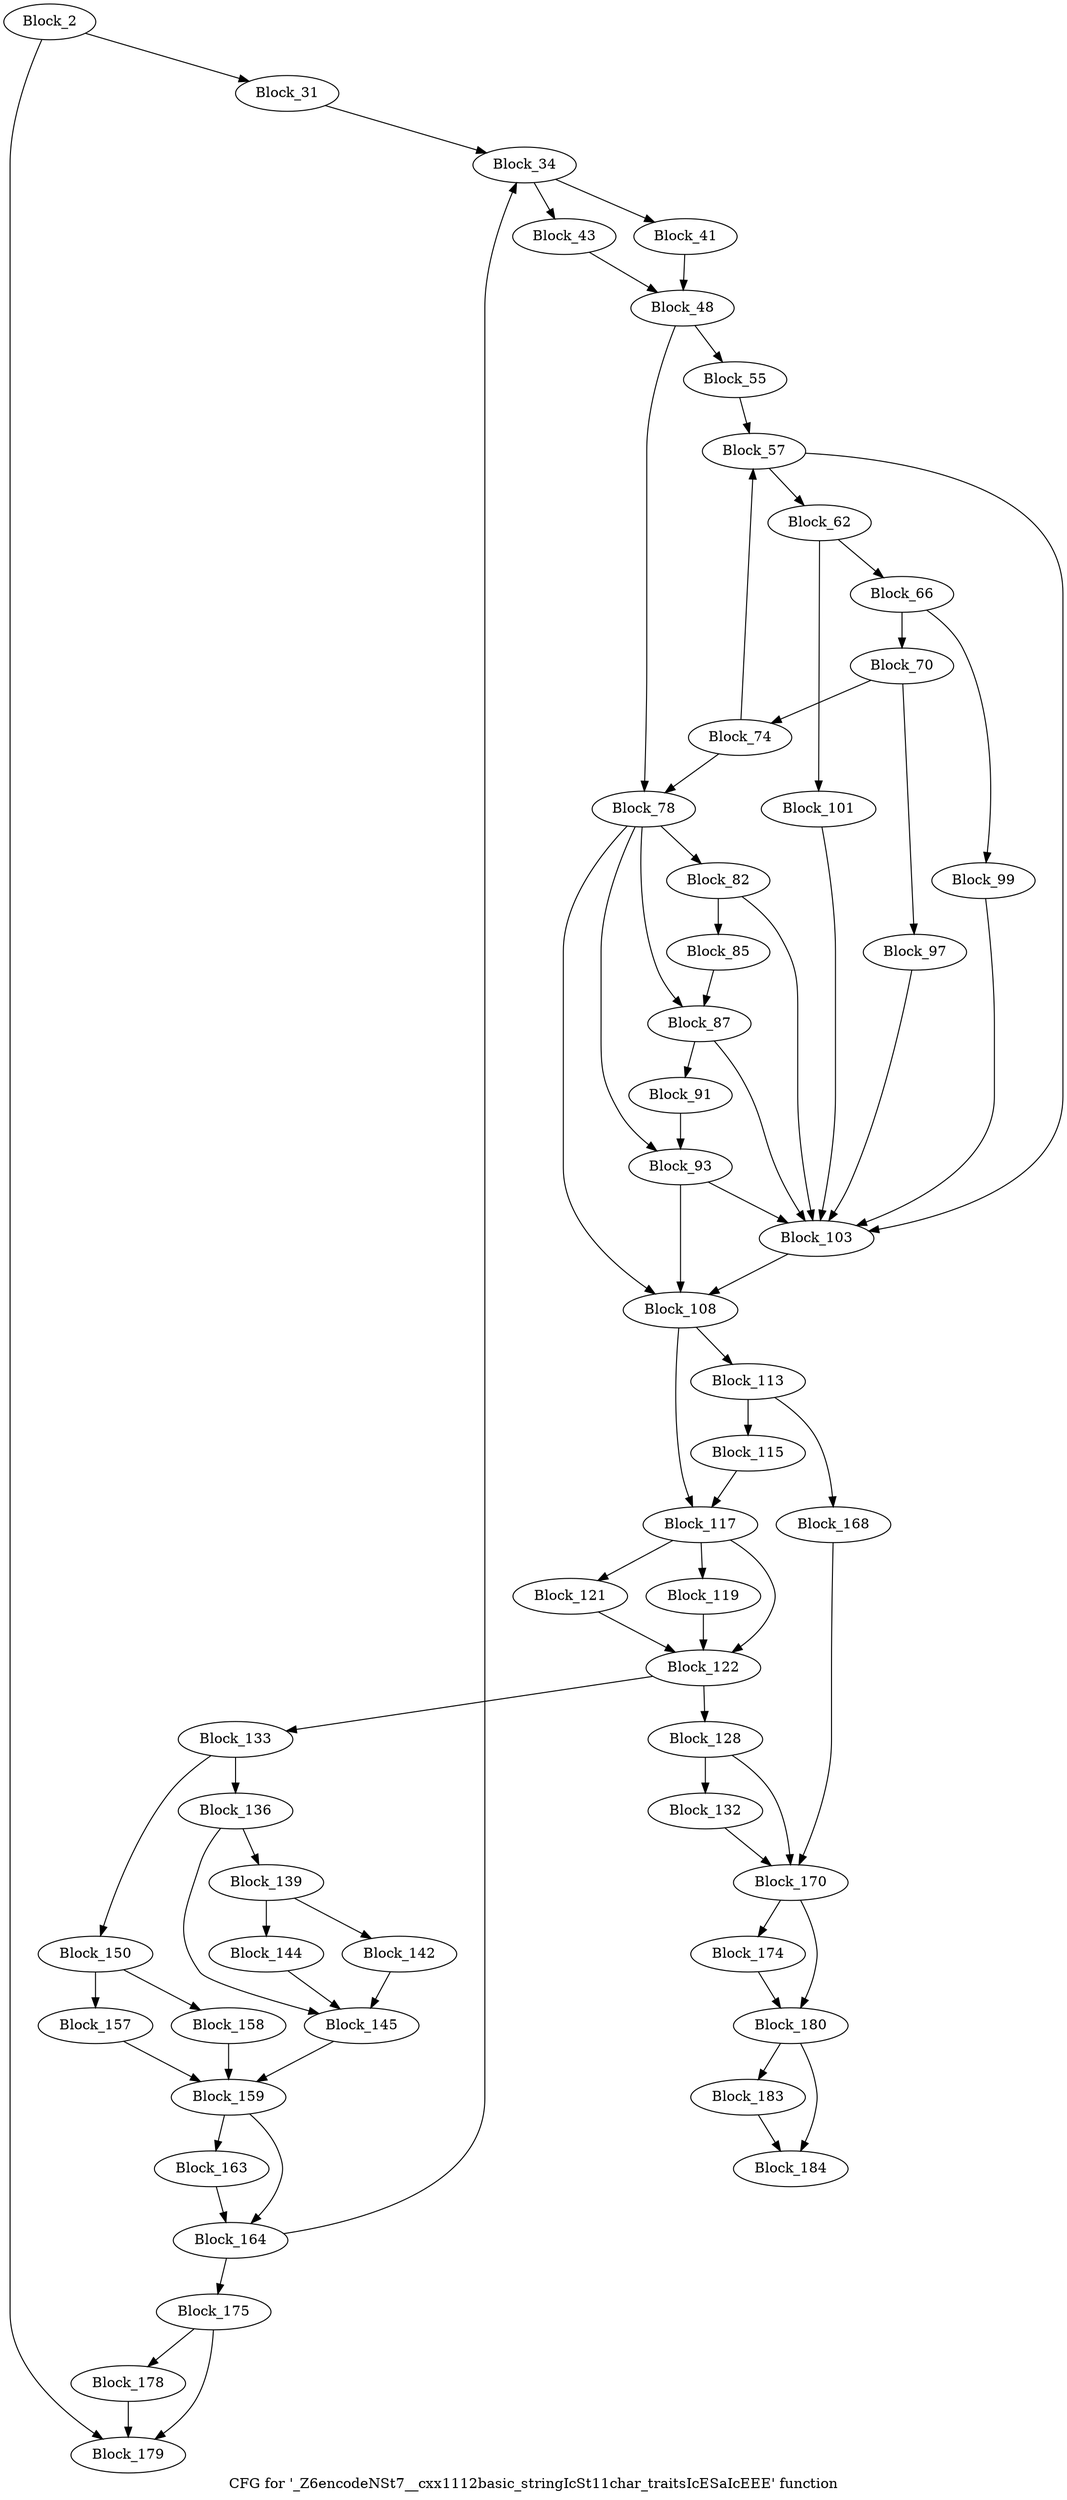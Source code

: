 digraph "CFG for '_Z6encodeNSt7__cxx1112basic_stringIcSt11char_traitsIcESaIcEEE' function" {
	label="CFG for '_Z6encodeNSt7__cxx1112basic_stringIcSt11char_traitsIcESaIcEEE' function";

	block_2 [label="Block_2"];
	block_2:s0 -> block_179;
	block_2:s1 -> block_31;
	block_31 [label="Block_31"];
	block_31 -> block_34;
	block_34 [label="Block_34"];
	block_34:s0 -> block_41;
	block_34:s1 -> block_43;
	block_41 [label="Block_41"];
	block_41 -> block_48;
	block_43 [label="Block_43"];
	block_43 -> block_48;
	block_48 [label="Block_48"];
	block_48:s0 -> block_55;
	block_48:s1 -> block_78;
	block_55 [label="Block_55"];
	block_55 -> block_57;
	block_57 [label="Block_57"];
	block_57:s0 -> block_103;
	block_57:s1 -> block_62;
	block_62 [label="Block_62"];
	block_62:s0 -> block_101;
	block_62:s1 -> block_66;
	block_66 [label="Block_66"];
	block_66:s0 -> block_99;
	block_66:s1 -> block_70;
	block_70 [label="Block_70"];
	block_70:s0 -> block_97;
	block_70:s1 -> block_74;
	block_74 [label="Block_74"];
	block_74:s0 -> block_57;
	block_74:s1 -> block_78;
	block_78 [label="Block_78"];
	block_78:s0 -> block_108;
	block_78:s1 -> block_82;
	block_78:s2 -> block_87;
	block_78:s3 -> block_93;
	block_82 [label="Block_82"];
	block_82:s0 -> block_103;
	block_82:s1 -> block_85;
	block_85 [label="Block_85"];
	block_85 -> block_87;
	block_87 [label="Block_87"];
	block_87:s0 -> block_103;
	block_87:s1 -> block_91;
	block_91 [label="Block_91"];
	block_91 -> block_93;
	block_93 [label="Block_93"];
	block_93:s0 -> block_103;
	block_93:s1 -> block_108;
	block_97 [label="Block_97"];
	block_97 -> block_103;
	block_99 [label="Block_99"];
	block_99 -> block_103;
	block_101 [label="Block_101"];
	block_101 -> block_103;
	block_103 [label="Block_103"];
	block_103 -> block_108;
	block_108 [label="Block_108"];
	block_108:s0 -> block_113;
	block_108:s1 -> block_117;
	block_113 [label="Block_113"];
	block_113 -> block_115;
	block_113 -> block_168;
	block_115 [label="Block_115"];
	block_115 -> block_117;
	block_117 [label="Block_117"];
	block_117:s0 -> block_121;
	block_117:s1 -> block_119;
	block_117:s2 -> block_122;
	block_119 [label="Block_119"];
	block_119 -> block_122;
	block_121 [label="Block_121"];
	block_121 -> block_122;
	block_122 [label="Block_122"];
	block_122 -> block_133;
	block_122 -> block_128;
	block_128 [label="Block_128"];
	block_128:s0 -> block_170;
	block_128:s1 -> block_132;
	block_132 [label="Block_132"];
	block_132 -> block_170;
	block_133 [label="Block_133"];
	block_133:s0 -> block_136;
	block_133:s1 -> block_150;
	block_136 [label="Block_136"];
	block_136:s0 -> block_145;
	block_136:s1 -> block_139;
	block_139 [label="Block_139"];
	block_139:s0 -> block_142;
	block_139:s1 -> block_144;
	block_142 [label="Block_142"];
	block_142 -> block_145;
	block_144 [label="Block_144"];
	block_144 -> block_145;
	block_145 [label="Block_145"];
	block_145 -> block_159;
	block_150 [label="Block_150"];
	block_150:s0 -> block_158;
	block_150:s1 -> block_157;
	block_157 [label="Block_157"];
	block_157 -> block_159;
	block_158 [label="Block_158"];
	block_158 -> block_159;
	block_159 [label="Block_159"];
	block_159:s0 -> block_164;
	block_159:s1 -> block_163;
	block_163 [label="Block_163"];
	block_163 -> block_164;
	block_164 [label="Block_164"];
	block_164:s0 -> block_34;
	block_164:s1 -> block_175;
	block_168 [label="Block_168"];
	block_168 -> block_170;
	block_170 [label="Block_170"];
	block_170:s0 -> block_180;
	block_170:s1 -> block_174;
	block_174 [label="Block_174"];
	block_174 -> block_180;
	block_175 [label="Block_175"];
	block_175:s0 -> block_179;
	block_175:s1 -> block_178;
	block_178 [label="Block_178"];
	block_178 -> block_179;
	block_179 [label="Block_179"];
	block_180 [label="Block_180"];
	block_180:s0 -> block_184;
	block_180:s1 -> block_183;
	block_183 [label="Block_183"];
	block_183 -> block_184;
	block_184 [label="Block_184"];
}
